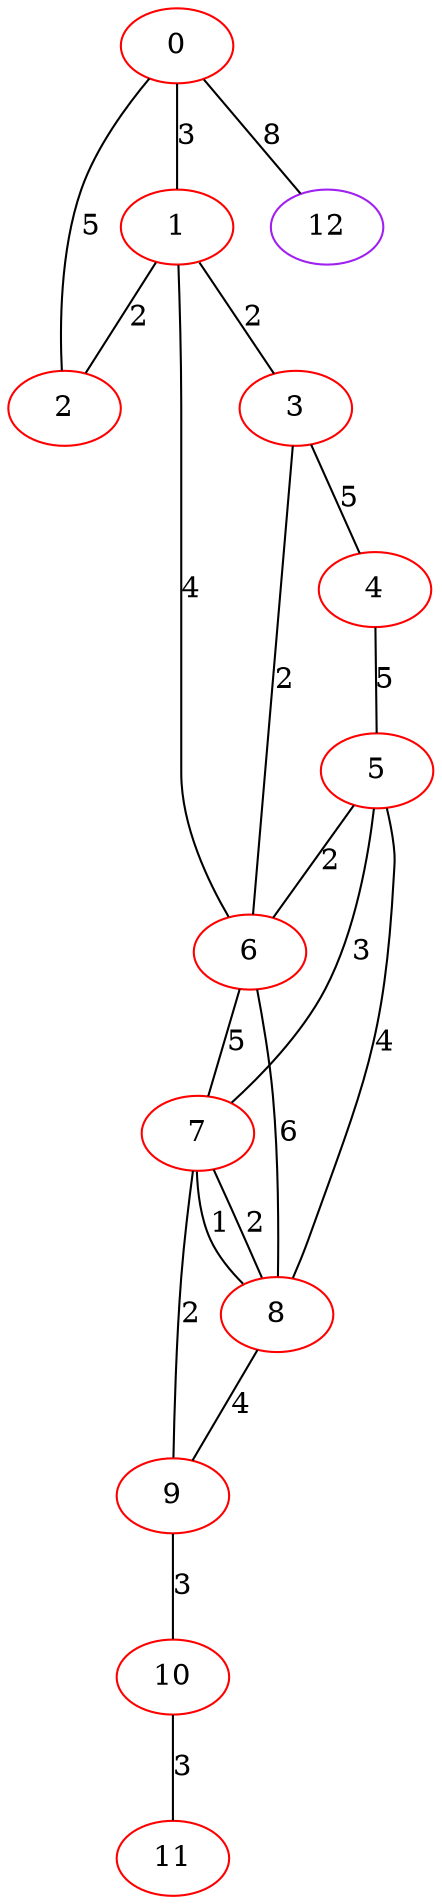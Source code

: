 graph "" {
0 [color=red, weight=1];
1 [color=red, weight=1];
2 [color=red, weight=1];
3 [color=red, weight=1];
4 [color=red, weight=1];
5 [color=red, weight=1];
6 [color=red, weight=1];
7 [color=red, weight=1];
8 [color=red, weight=1];
9 [color=red, weight=1];
10 [color=red, weight=1];
11 [color=red, weight=1];
12 [color=purple, weight=4];
0 -- 1  [key=0, label=3];
0 -- 2  [key=0, label=5];
0 -- 12  [key=0, label=8];
1 -- 2  [key=0, label=2];
1 -- 3  [key=0, label=2];
1 -- 6  [key=0, label=4];
3 -- 4  [key=0, label=5];
3 -- 6  [key=0, label=2];
4 -- 5  [key=0, label=5];
5 -- 8  [key=0, label=4];
5 -- 6  [key=0, label=2];
5 -- 7  [key=0, label=3];
6 -- 8  [key=0, label=6];
6 -- 7  [key=0, label=5];
7 -- 8  [key=0, label=1];
7 -- 8  [key=1, label=2];
7 -- 9  [key=0, label=2];
8 -- 9  [key=0, label=4];
9 -- 10  [key=0, label=3];
10 -- 11  [key=0, label=3];
}
